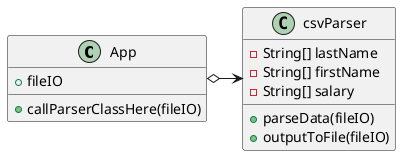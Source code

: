 @startuml
'https://plantuml.com/class-diagram

class App
{
    + fileIO

    + callParserClassHere(fileIO)
}

class csvParser
{
    ' ArrayLists will probably be good for this
    - String[] lastName
    - String[] firstName
    - String[] salary

    + parseData(fileIO)
    + outputToFile(fileIO)
}

App o-> csvParser

@enduml